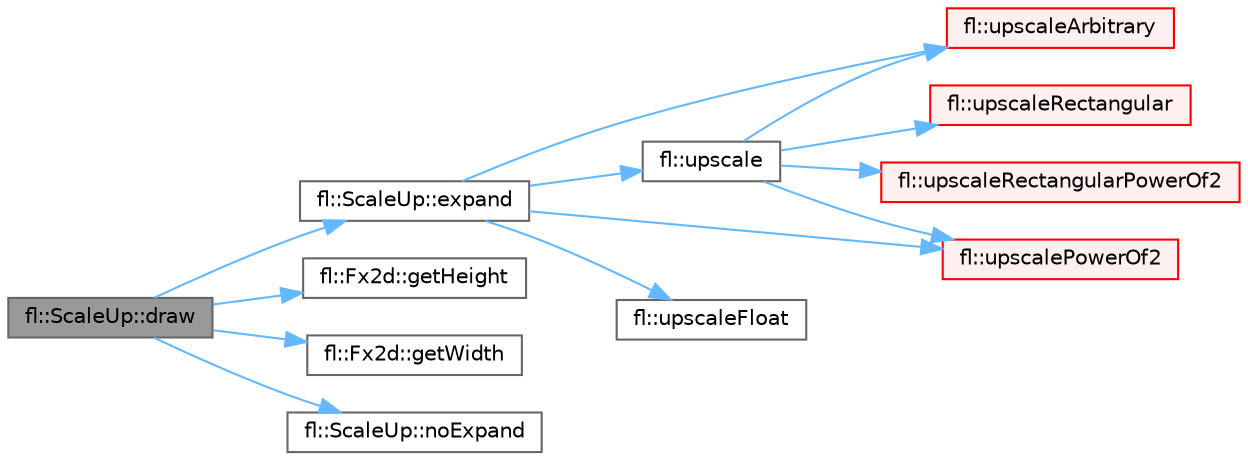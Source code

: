 digraph "fl::ScaleUp::draw"
{
 // INTERACTIVE_SVG=YES
 // LATEX_PDF_SIZE
  bgcolor="transparent";
  edge [fontname=Helvetica,fontsize=10,labelfontname=Helvetica,labelfontsize=10];
  node [fontname=Helvetica,fontsize=10,shape=box,height=0.2,width=0.4];
  rankdir="LR";
  Node1 [id="Node000001",label="fl::ScaleUp::draw",height=0.2,width=0.4,color="gray40", fillcolor="grey60", style="filled", fontcolor="black",tooltip=" "];
  Node1 -> Node2 [id="edge1_Node000001_Node000002",color="steelblue1",style="solid",tooltip=" "];
  Node2 [id="Node000002",label="fl::ScaleUp::expand",height=0.2,width=0.4,color="grey40", fillcolor="white", style="filled",URL="$d5/d79/classfl_1_1_scale_up_ad42d61a31fe592ec619931db5f687df5.html#ad42d61a31fe592ec619931db5f687df5",tooltip=" "];
  Node2 -> Node3 [id="edge2_Node000002_Node000003",color="steelblue1",style="solid",tooltip=" "];
  Node3 [id="Node000003",label="fl::upscale",height=0.2,width=0.4,color="grey40", fillcolor="white", style="filled",URL="$d4/d36/namespacefl_aec4161e7f789764b94b67f9365a277f4.html#aec4161e7f789764b94b67f9365a277f4",tooltip=" "];
  Node3 -> Node4 [id="edge3_Node000003_Node000004",color="steelblue1",style="solid",tooltip=" "];
  Node4 [id="Node000004",label="fl::upscaleArbitrary",height=0.2,width=0.4,color="red", fillcolor="#FFF0F0", style="filled",URL="$d4/d36/namespacefl_a49ec31bbd180eb03839d5a3fb1ebd25b.html#a49ec31bbd180eb03839d5a3fb1ebd25b",tooltip="Performs bilinear interpolation for upscaling an image."];
  Node3 -> Node6 [id="edge4_Node000003_Node000006",color="steelblue1",style="solid",tooltip=" "];
  Node6 [id="Node000006",label="fl::upscalePowerOf2",height=0.2,width=0.4,color="red", fillcolor="#FFF0F0", style="filled",URL="$d4/d36/namespacefl_afaddf1c4a2474243bdc613c1d6e37f37.html#afaddf1c4a2474243bdc613c1d6e37f37",tooltip="Performs bilinear interpolation for upscaling an image."];
  Node3 -> Node8 [id="edge5_Node000003_Node000008",color="steelblue1",style="solid",tooltip=" "];
  Node8 [id="Node000008",label="fl::upscaleRectangular",height=0.2,width=0.4,color="red", fillcolor="#FFF0F0", style="filled",URL="$d4/d36/namespacefl_a079778d9a1c3897463a1b8171ff69da2.html#a079778d9a1c3897463a1b8171ff69da2",tooltip="Optimized upscale for rectangular/line-by-line XY maps."];
  Node3 -> Node9 [id="edge6_Node000003_Node000009",color="steelblue1",style="solid",tooltip=" "];
  Node9 [id="Node000009",label="fl::upscaleRectangularPowerOf2",height=0.2,width=0.4,color="red", fillcolor="#FFF0F0", style="filled",URL="$d4/d36/namespacefl_a1e3cf3732e34b0b72f422b99394a9120.html#a1e3cf3732e34b0b72f422b99394a9120",tooltip="Optimized upscale for rectangular/line-by-line XY maps (power-of-2 version)."];
  Node2 -> Node4 [id="edge7_Node000002_Node000004",color="steelblue1",style="solid",tooltip=" "];
  Node2 -> Node10 [id="edge8_Node000002_Node000010",color="steelblue1",style="solid",tooltip=" "];
  Node10 [id="Node000010",label="fl::upscaleFloat",height=0.2,width=0.4,color="grey40", fillcolor="white", style="filled",URL="$d4/d36/namespacefl_acf48ea2f9534598b4b5737ce98310ea0.html#acf48ea2f9534598b4b5737ce98310ea0",tooltip=" "];
  Node2 -> Node6 [id="edge9_Node000002_Node000006",color="steelblue1",style="solid",tooltip=" "];
  Node1 -> Node11 [id="edge10_Node000001_Node000011",color="steelblue1",style="solid",tooltip=" "];
  Node11 [id="Node000011",label="fl::Fx2d::getHeight",height=0.2,width=0.4,color="grey40", fillcolor="white", style="filled",URL="$d7/d3e/classfl_1_1_fx2d_a97e2460468edf63b256d7c50ba03f8d0.html#a97e2460468edf63b256d7c50ba03f8d0",tooltip=" "];
  Node1 -> Node12 [id="edge11_Node000001_Node000012",color="steelblue1",style="solid",tooltip=" "];
  Node12 [id="Node000012",label="fl::Fx2d::getWidth",height=0.2,width=0.4,color="grey40", fillcolor="white", style="filled",URL="$d7/d3e/classfl_1_1_fx2d_ad43b84d2abcda8905bdcd35f9a8c46ff.html#ad43b84d2abcda8905bdcd35f9a8c46ff",tooltip=" "];
  Node1 -> Node13 [id="edge12_Node000001_Node000013",color="steelblue1",style="solid",tooltip=" "];
  Node13 [id="Node000013",label="fl::ScaleUp::noExpand",height=0.2,width=0.4,color="grey40", fillcolor="white", style="filled",URL="$d5/d79/classfl_1_1_scale_up_af8b7a08f8ad3dc7de23f3f4108ce2d5d.html#af8b7a08f8ad3dc7de23f3f4108ce2d5d",tooltip=" "];
}
